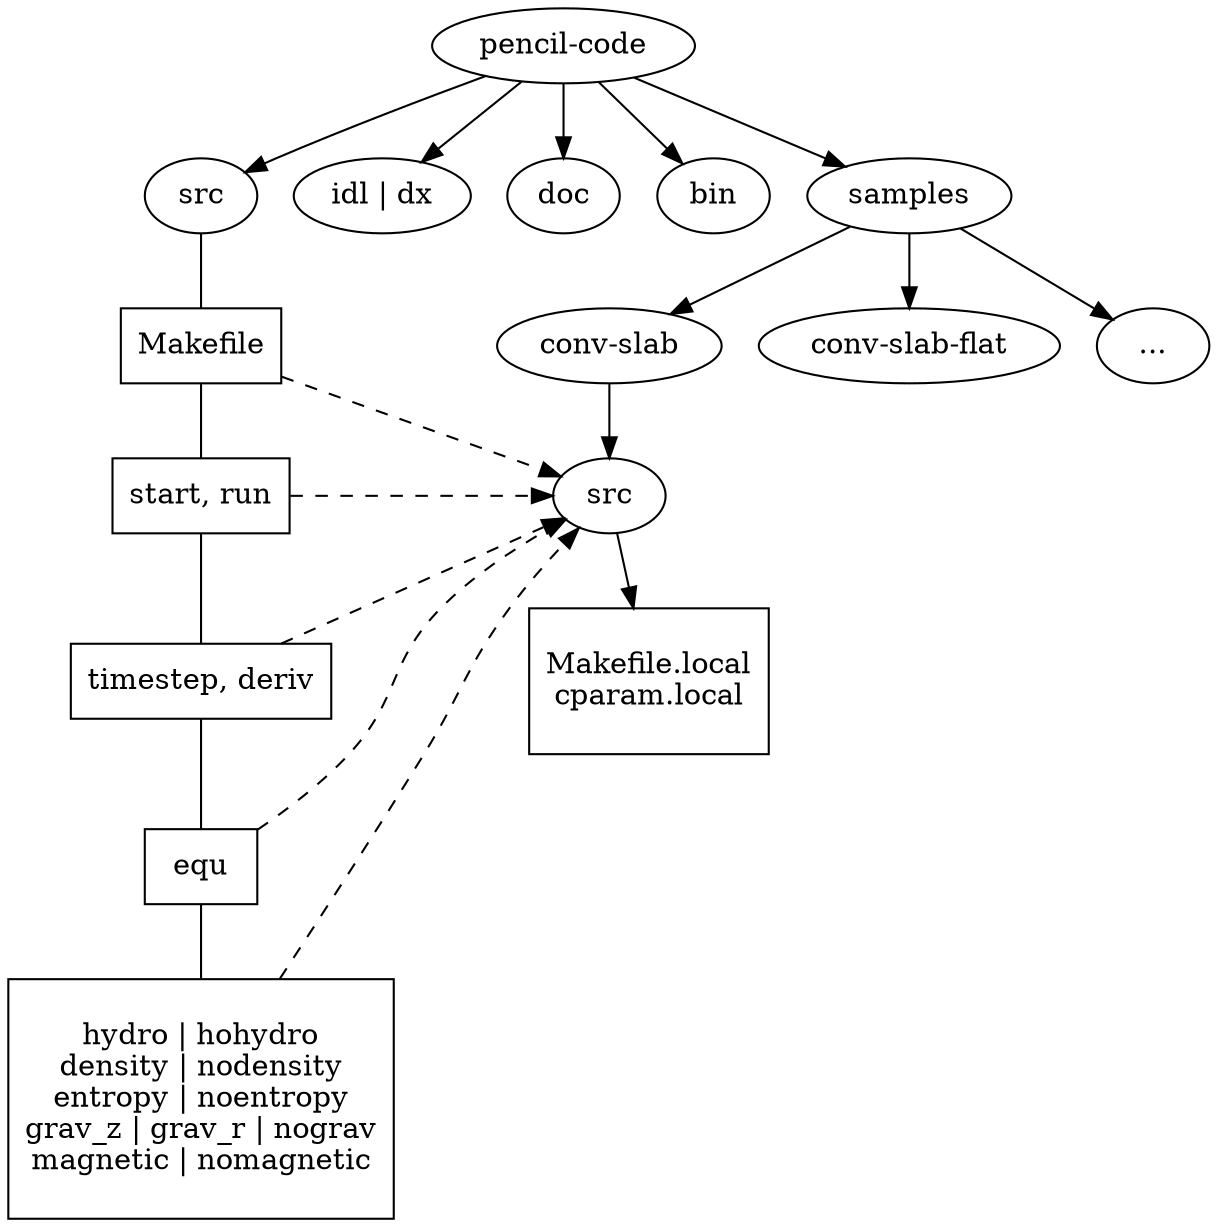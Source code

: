 /*                               -*-c-*-
   Mutual dependencies for the pencil-code
   Run this through
     dot -Tps structure.dot -o struct.eps
   to obtain a PostScript graph.
   `dot' is part of AT&T's `graphviz' package.
 */

digraph G {

  /* Top directory */
  node [shape=ellipse];
  { pencilcode}

  pencilcode [ label="pencil-code"];

  /* */
  node [shape=ellipse];
  { rank=same; src; idl_dx; doc; bin; samples }

  idl_dx [label="idl | dx"];

  pencilcode -> src;
  pencilcode -> idl_dx;
  pencilcode -> bin;
  pencilcode -> doc;
/*    pencilcode -> runs; */
  pencilcode -> samples;

/*
  runs->gravz    ->entro1;
  runs->spher    ->spher1;
  runs->rings    ->rings1;
  runs->kinematic->abc;

  gravz->vconv1;
  spher->spher2;
*/

  samples->conv_slab;
  samples->conv_slab_flat;
  samples->dot_dot_dot;
  conv_slab      [shape=ellipse, label="conv-slab"];
  conv_slab_flat [shape=ellipse, label="conv-slab-flat"];
  dot_dot_dot    [shape=ellipse, label="..."];

  /* Switch default to boxed (for files) */
  node [shape=box];
  { Makefile; startrun; scheme; equ; physics; }

  startrun [label="start, run"];
  scheme   [label="timestep, deriv"];
  physics  [label="\nhydro | hohydro\ndensity | nodensity\nentropy | noentropy\ngrav_z | grav_r | nograv\nmagnetic | nomagnetic\n\n"];

  src->Makefile->startrun->scheme->equ->physics [dir=none,weight=5];


/*    vconv1->src1[weight=5]; */
  conv_slab->src1[weight=5];
  src1 [shape=ellipse, label="src"];
  src1->src_local[weight=5];
  src_local[label="\nMakefile.local\ncparam.local\n\n"];


  /* Indicate links from src to runs/gravz/vconv1/src*/
  Makefile -> src1 [style=dashed];
  startrun -> src1 [style=dashed];
  scheme   -> src1 [style=dashed];
  equ      -> src1 [style=dashed];
  physics  -> src1 [style=dashed];

  { rank = same; startrun; src1 }
}
